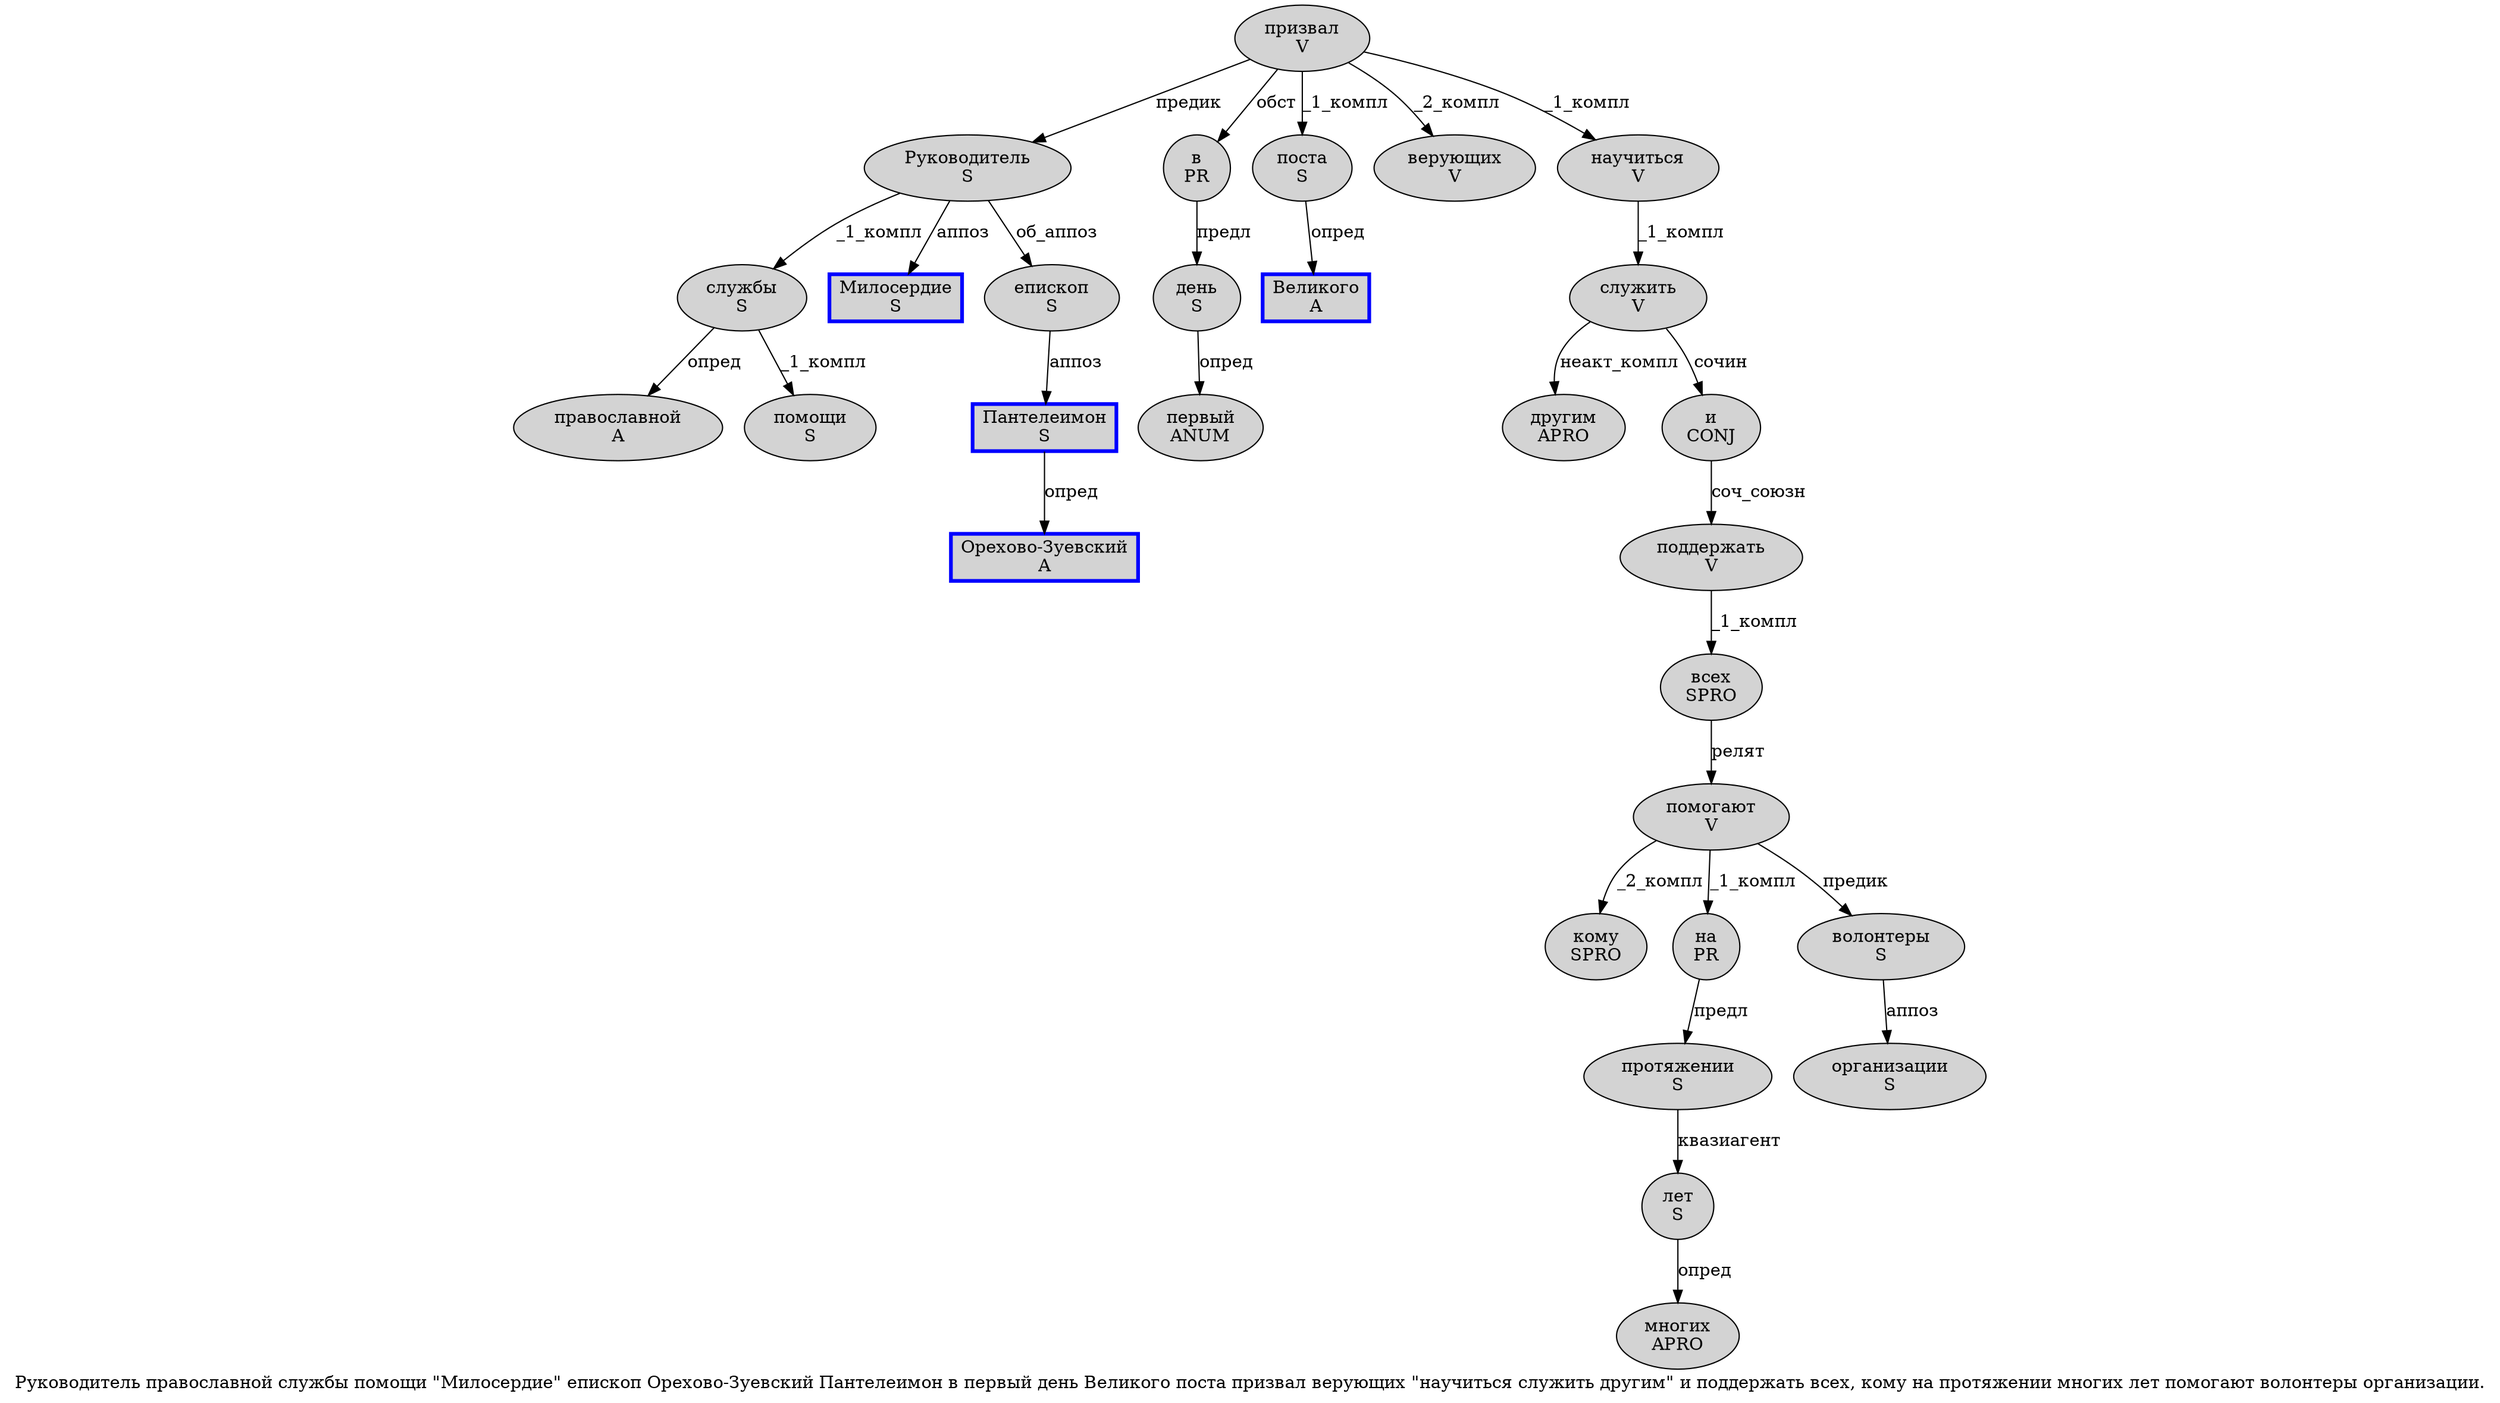 digraph SENTENCE_455 {
	graph [label="Руководитель православной службы помощи \"Милосердие\" епископ Орехово-Зуевский Пантелеимон в первый день Великого поста призвал верующих \"научиться служить другим\" и поддержать всех, кому на протяжении многих лет помогают волонтеры организации."]
	node [style=filled]
		0 [label="Руководитель
S" color="" fillcolor=lightgray penwidth=1 shape=ellipse]
		1 [label="православной
A" color="" fillcolor=lightgray penwidth=1 shape=ellipse]
		2 [label="службы
S" color="" fillcolor=lightgray penwidth=1 shape=ellipse]
		3 [label="помощи
S" color="" fillcolor=lightgray penwidth=1 shape=ellipse]
		5 [label="Милосердие
S" color=blue fillcolor=lightgray penwidth=3 shape=box]
		7 [label="епископ
S" color="" fillcolor=lightgray penwidth=1 shape=ellipse]
		8 [label="Орехово-Зуевский
A" color=blue fillcolor=lightgray penwidth=3 shape=box]
		9 [label="Пантелеимон
S" color=blue fillcolor=lightgray penwidth=3 shape=box]
		10 [label="в
PR" color="" fillcolor=lightgray penwidth=1 shape=ellipse]
		11 [label="первый
ANUM" color="" fillcolor=lightgray penwidth=1 shape=ellipse]
		12 [label="день
S" color="" fillcolor=lightgray penwidth=1 shape=ellipse]
		13 [label="Великого
A" color=blue fillcolor=lightgray penwidth=3 shape=box]
		14 [label="поста
S" color="" fillcolor=lightgray penwidth=1 shape=ellipse]
		15 [label="призвал
V" color="" fillcolor=lightgray penwidth=1 shape=ellipse]
		16 [label="верующих
V" color="" fillcolor=lightgray penwidth=1 shape=ellipse]
		18 [label="научиться
V" color="" fillcolor=lightgray penwidth=1 shape=ellipse]
		19 [label="служить
V" color="" fillcolor=lightgray penwidth=1 shape=ellipse]
		20 [label="другим
APRO" color="" fillcolor=lightgray penwidth=1 shape=ellipse]
		22 [label="и
CONJ" color="" fillcolor=lightgray penwidth=1 shape=ellipse]
		23 [label="поддержать
V" color="" fillcolor=lightgray penwidth=1 shape=ellipse]
		24 [label="всех
SPRO" color="" fillcolor=lightgray penwidth=1 shape=ellipse]
		26 [label="кому
SPRO" color="" fillcolor=lightgray penwidth=1 shape=ellipse]
		27 [label="на
PR" color="" fillcolor=lightgray penwidth=1 shape=ellipse]
		28 [label="протяжении
S" color="" fillcolor=lightgray penwidth=1 shape=ellipse]
		29 [label="многих
APRO" color="" fillcolor=lightgray penwidth=1 shape=ellipse]
		30 [label="лет
S" color="" fillcolor=lightgray penwidth=1 shape=ellipse]
		31 [label="помогают
V" color="" fillcolor=lightgray penwidth=1 shape=ellipse]
		32 [label="волонтеры
S" color="" fillcolor=lightgray penwidth=1 shape=ellipse]
		33 [label="организации
S" color="" fillcolor=lightgray penwidth=1 shape=ellipse]
			2 -> 1 [label="опред"]
			2 -> 3 [label="_1_компл"]
			7 -> 9 [label="аппоз"]
			0 -> 2 [label="_1_компл"]
			0 -> 5 [label="аппоз"]
			0 -> 7 [label="об_аппоз"]
			31 -> 26 [label="_2_компл"]
			31 -> 27 [label="_1_компл"]
			31 -> 32 [label="предик"]
			24 -> 31 [label="релят"]
			32 -> 33 [label="аппоз"]
			23 -> 24 [label="_1_компл"]
			12 -> 11 [label="опред"]
			14 -> 13 [label="опред"]
			10 -> 12 [label="предл"]
			15 -> 0 [label="предик"]
			15 -> 10 [label="обст"]
			15 -> 14 [label="_1_компл"]
			15 -> 16 [label="_2_компл"]
			15 -> 18 [label="_1_компл"]
			19 -> 20 [label="неакт_компл"]
			19 -> 22 [label="сочин"]
			30 -> 29 [label="опред"]
			18 -> 19 [label="_1_компл"]
			27 -> 28 [label="предл"]
			9 -> 8 [label="опред"]
			22 -> 23 [label="соч_союзн"]
			28 -> 30 [label="квазиагент"]
}